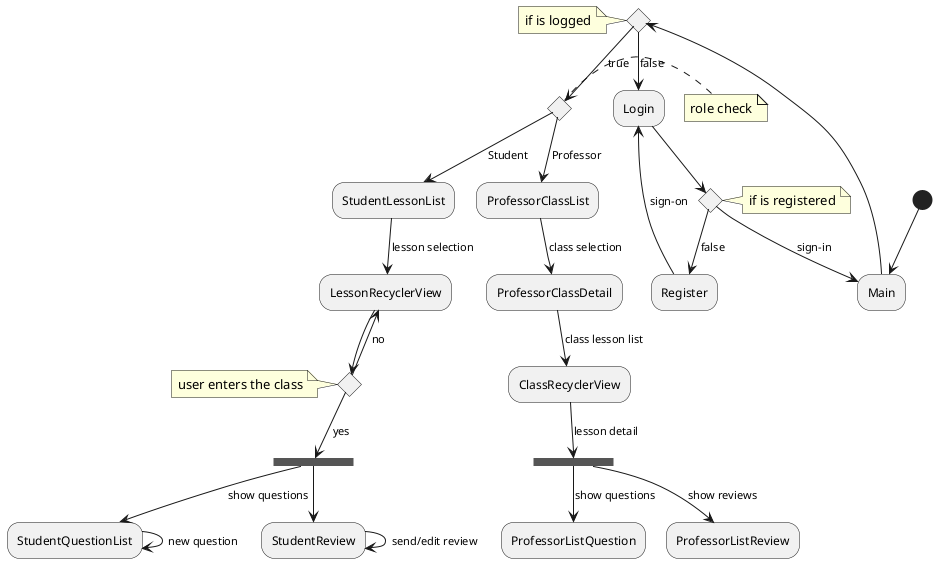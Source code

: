 @startuml
(*top)  --> Main

if ""
note left: if is logged
    [true] If "" then
    note left: role check
        --> [Professor] ProfessorClassList
            --> [class selection] ProfessorClassDetail
            --> [class lesson list] ClassRecyclerView
            --> [lesson detail] ===professorLessonDetail===
            --> [show questions] ProfessorListQuestion
            ===professorLessonDetail=== --> [show reviews] ProfessorListReview
    else
    --> [Student] StudentLessonList
        --> [lesson selection] LessonRecyclerView
        --> if "" then
        note left: user enters the class
                --> [yes] ===showInteractivePanel===
                --> [show questions] StudentQuestionList
                --> [new question] StudentQuestionList
                ===showInteractivePanel=== --> StudentReview
                --> [send/edit review] StudentReview
            else
                --> [no] LessonRecyclerView
            EndIf

    EndIf
else
    --> [false] Login
    if "" then
        note right: if is registered
        --> [sign-in] Main
    else
        -->[false] Register
        Register --> [sign-on] Login

@enduml